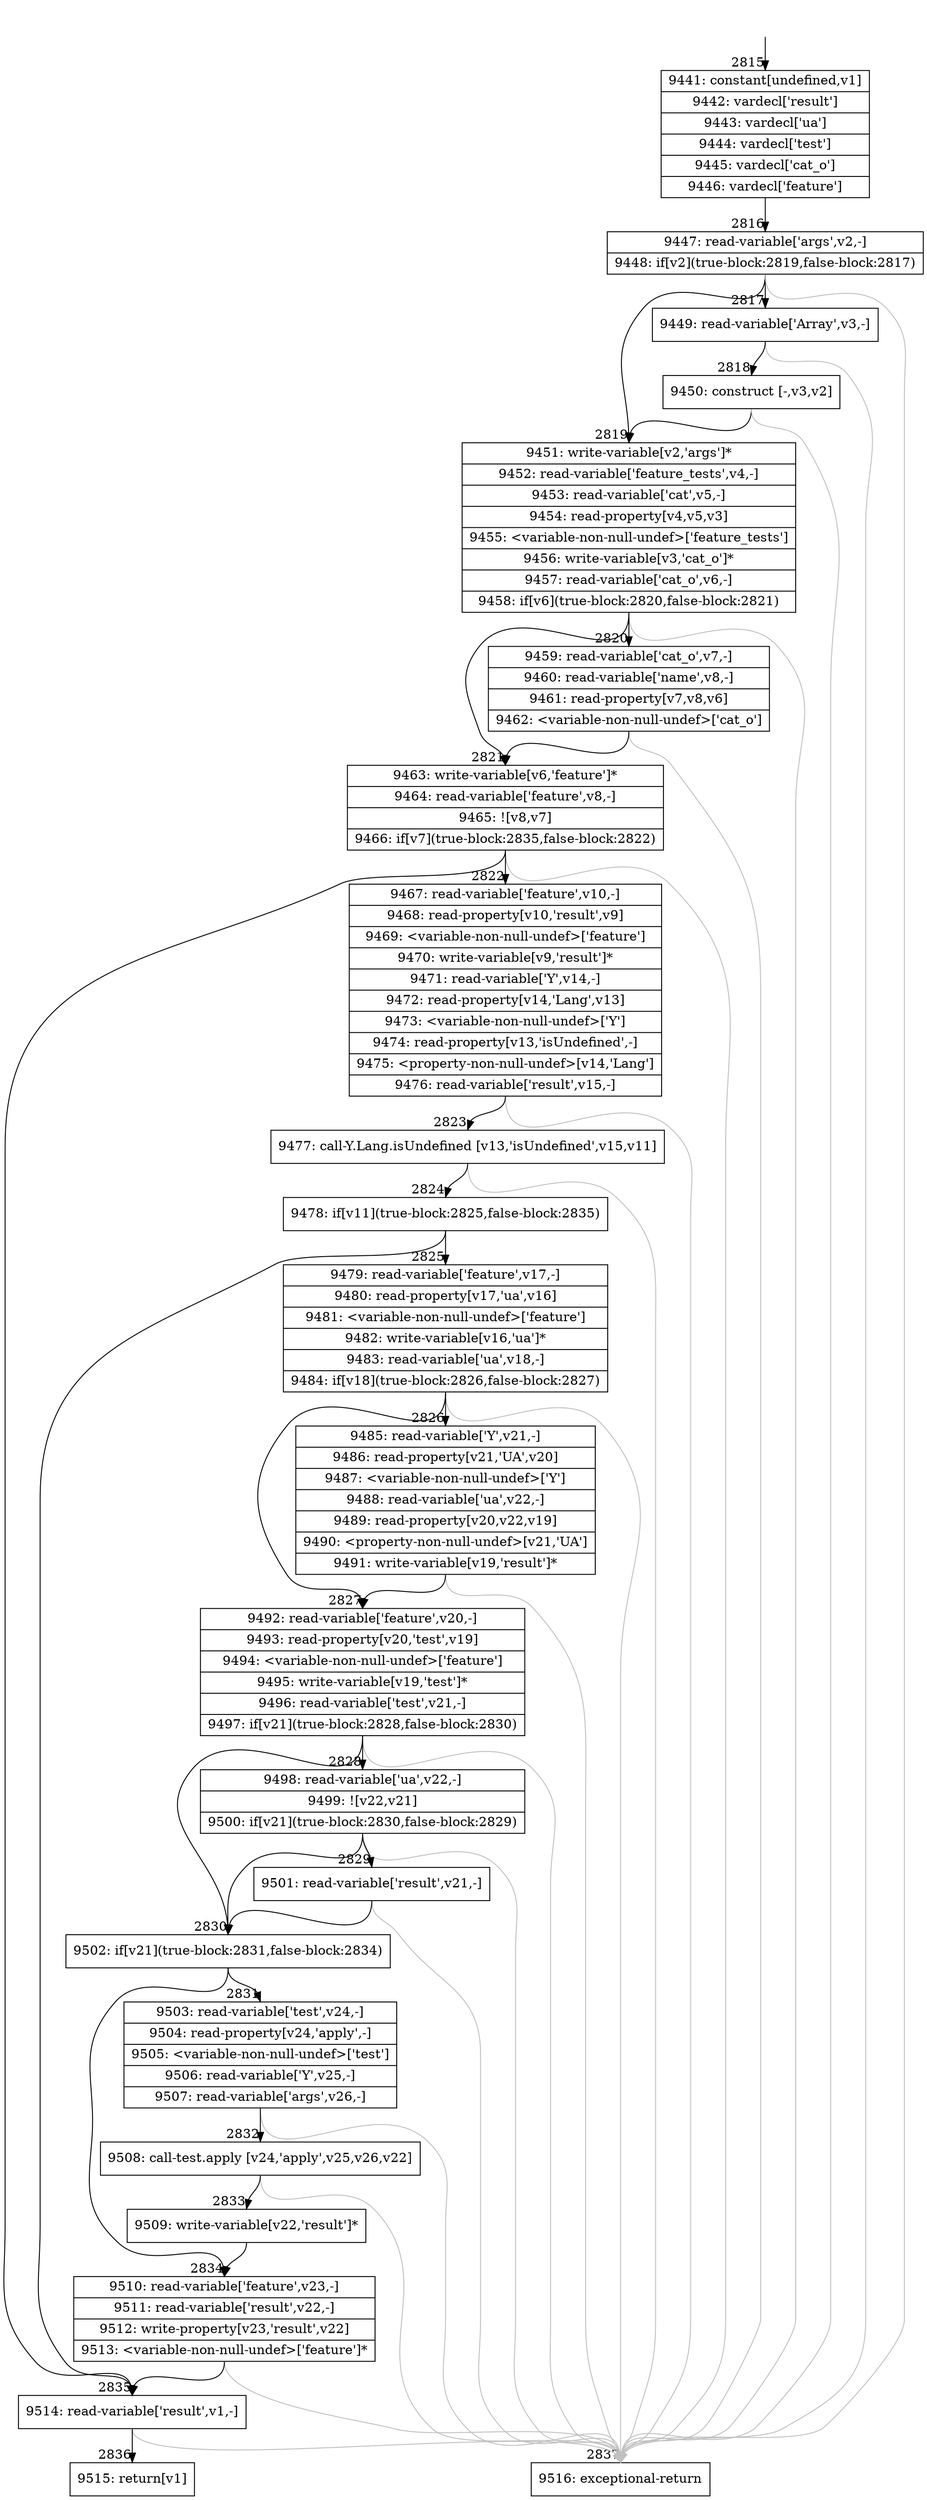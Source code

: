 digraph {
rankdir="TD"
BB_entry144[shape=none,label=""];
BB_entry144 -> BB2815 [tailport=s, headport=n, headlabel="    2815"]
BB2815 [shape=record label="{9441: constant[undefined,v1]|9442: vardecl['result']|9443: vardecl['ua']|9444: vardecl['test']|9445: vardecl['cat_o']|9446: vardecl['feature']}" ] 
BB2815 -> BB2816 [tailport=s, headport=n, headlabel="      2816"]
BB2816 [shape=record label="{9447: read-variable['args',v2,-]|9448: if[v2](true-block:2819,false-block:2817)}" ] 
BB2816 -> BB2819 [tailport=s, headport=n, headlabel="      2819"]
BB2816 -> BB2817 [tailport=s, headport=n, headlabel="      2817"]
BB2816 -> BB2837 [tailport=s, headport=n, color=gray, headlabel="      2837"]
BB2817 [shape=record label="{9449: read-variable['Array',v3,-]}" ] 
BB2817 -> BB2818 [tailport=s, headport=n, headlabel="      2818"]
BB2817 -> BB2837 [tailport=s, headport=n, color=gray]
BB2818 [shape=record label="{9450: construct [-,v3,v2]}" ] 
BB2818 -> BB2819 [tailport=s, headport=n]
BB2818 -> BB2837 [tailport=s, headport=n, color=gray]
BB2819 [shape=record label="{9451: write-variable[v2,'args']*|9452: read-variable['feature_tests',v4,-]|9453: read-variable['cat',v5,-]|9454: read-property[v4,v5,v3]|9455: \<variable-non-null-undef\>['feature_tests']|9456: write-variable[v3,'cat_o']*|9457: read-variable['cat_o',v6,-]|9458: if[v6](true-block:2820,false-block:2821)}" ] 
BB2819 -> BB2821 [tailport=s, headport=n, headlabel="      2821"]
BB2819 -> BB2820 [tailport=s, headport=n, headlabel="      2820"]
BB2819 -> BB2837 [tailport=s, headport=n, color=gray]
BB2820 [shape=record label="{9459: read-variable['cat_o',v7,-]|9460: read-variable['name',v8,-]|9461: read-property[v7,v8,v6]|9462: \<variable-non-null-undef\>['cat_o']}" ] 
BB2820 -> BB2821 [tailport=s, headport=n]
BB2820 -> BB2837 [tailport=s, headport=n, color=gray]
BB2821 [shape=record label="{9463: write-variable[v6,'feature']*|9464: read-variable['feature',v8,-]|9465: ![v8,v7]|9466: if[v7](true-block:2835,false-block:2822)}" ] 
BB2821 -> BB2835 [tailport=s, headport=n, headlabel="      2835"]
BB2821 -> BB2822 [tailport=s, headport=n, headlabel="      2822"]
BB2821 -> BB2837 [tailport=s, headport=n, color=gray]
BB2822 [shape=record label="{9467: read-variable['feature',v10,-]|9468: read-property[v10,'result',v9]|9469: \<variable-non-null-undef\>['feature']|9470: write-variable[v9,'result']*|9471: read-variable['Y',v14,-]|9472: read-property[v14,'Lang',v13]|9473: \<variable-non-null-undef\>['Y']|9474: read-property[v13,'isUndefined',-]|9475: \<property-non-null-undef\>[v14,'Lang']|9476: read-variable['result',v15,-]}" ] 
BB2822 -> BB2823 [tailport=s, headport=n, headlabel="      2823"]
BB2822 -> BB2837 [tailport=s, headport=n, color=gray]
BB2823 [shape=record label="{9477: call-Y.Lang.isUndefined [v13,'isUndefined',v15,v11]}" ] 
BB2823 -> BB2824 [tailport=s, headport=n, headlabel="      2824"]
BB2823 -> BB2837 [tailport=s, headport=n, color=gray]
BB2824 [shape=record label="{9478: if[v11](true-block:2825,false-block:2835)}" ] 
BB2824 -> BB2825 [tailport=s, headport=n, headlabel="      2825"]
BB2824 -> BB2835 [tailport=s, headport=n]
BB2825 [shape=record label="{9479: read-variable['feature',v17,-]|9480: read-property[v17,'ua',v16]|9481: \<variable-non-null-undef\>['feature']|9482: write-variable[v16,'ua']*|9483: read-variable['ua',v18,-]|9484: if[v18](true-block:2826,false-block:2827)}" ] 
BB2825 -> BB2826 [tailport=s, headport=n, headlabel="      2826"]
BB2825 -> BB2827 [tailport=s, headport=n, headlabel="      2827"]
BB2825 -> BB2837 [tailport=s, headport=n, color=gray]
BB2826 [shape=record label="{9485: read-variable['Y',v21,-]|9486: read-property[v21,'UA',v20]|9487: \<variable-non-null-undef\>['Y']|9488: read-variable['ua',v22,-]|9489: read-property[v20,v22,v19]|9490: \<property-non-null-undef\>[v21,'UA']|9491: write-variable[v19,'result']*}" ] 
BB2826 -> BB2827 [tailport=s, headport=n]
BB2826 -> BB2837 [tailport=s, headport=n, color=gray]
BB2827 [shape=record label="{9492: read-variable['feature',v20,-]|9493: read-property[v20,'test',v19]|9494: \<variable-non-null-undef\>['feature']|9495: write-variable[v19,'test']*|9496: read-variable['test',v21,-]|9497: if[v21](true-block:2828,false-block:2830)}" ] 
BB2827 -> BB2830 [tailport=s, headport=n, headlabel="      2830"]
BB2827 -> BB2828 [tailport=s, headport=n, headlabel="      2828"]
BB2827 -> BB2837 [tailport=s, headport=n, color=gray]
BB2828 [shape=record label="{9498: read-variable['ua',v22,-]|9499: ![v22,v21]|9500: if[v21](true-block:2830,false-block:2829)}" ] 
BB2828 -> BB2830 [tailport=s, headport=n]
BB2828 -> BB2829 [tailport=s, headport=n, headlabel="      2829"]
BB2828 -> BB2837 [tailport=s, headport=n, color=gray]
BB2829 [shape=record label="{9501: read-variable['result',v21,-]}" ] 
BB2829 -> BB2830 [tailport=s, headport=n]
BB2829 -> BB2837 [tailport=s, headport=n, color=gray]
BB2830 [shape=record label="{9502: if[v21](true-block:2831,false-block:2834)}" ] 
BB2830 -> BB2831 [tailport=s, headport=n, headlabel="      2831"]
BB2830 -> BB2834 [tailport=s, headport=n, headlabel="      2834"]
BB2831 [shape=record label="{9503: read-variable['test',v24,-]|9504: read-property[v24,'apply',-]|9505: \<variable-non-null-undef\>['test']|9506: read-variable['Y',v25,-]|9507: read-variable['args',v26,-]}" ] 
BB2831 -> BB2832 [tailport=s, headport=n, headlabel="      2832"]
BB2831 -> BB2837 [tailport=s, headport=n, color=gray]
BB2832 [shape=record label="{9508: call-test.apply [v24,'apply',v25,v26,v22]}" ] 
BB2832 -> BB2833 [tailport=s, headport=n, headlabel="      2833"]
BB2832 -> BB2837 [tailport=s, headport=n, color=gray]
BB2833 [shape=record label="{9509: write-variable[v22,'result']*}" ] 
BB2833 -> BB2834 [tailport=s, headport=n]
BB2834 [shape=record label="{9510: read-variable['feature',v23,-]|9511: read-variable['result',v22,-]|9512: write-property[v23,'result',v22]|9513: \<variable-non-null-undef\>['feature']*}" ] 
BB2834 -> BB2835 [tailport=s, headport=n]
BB2834 -> BB2837 [tailport=s, headport=n, color=gray]
BB2835 [shape=record label="{9514: read-variable['result',v1,-]}" ] 
BB2835 -> BB2836 [tailport=s, headport=n, headlabel="      2836"]
BB2835 -> BB2837 [tailport=s, headport=n, color=gray]
BB2836 [shape=record label="{9515: return[v1]}" ] 
BB2837 [shape=record label="{9516: exceptional-return}" ] 
//#$~ 4947
}
